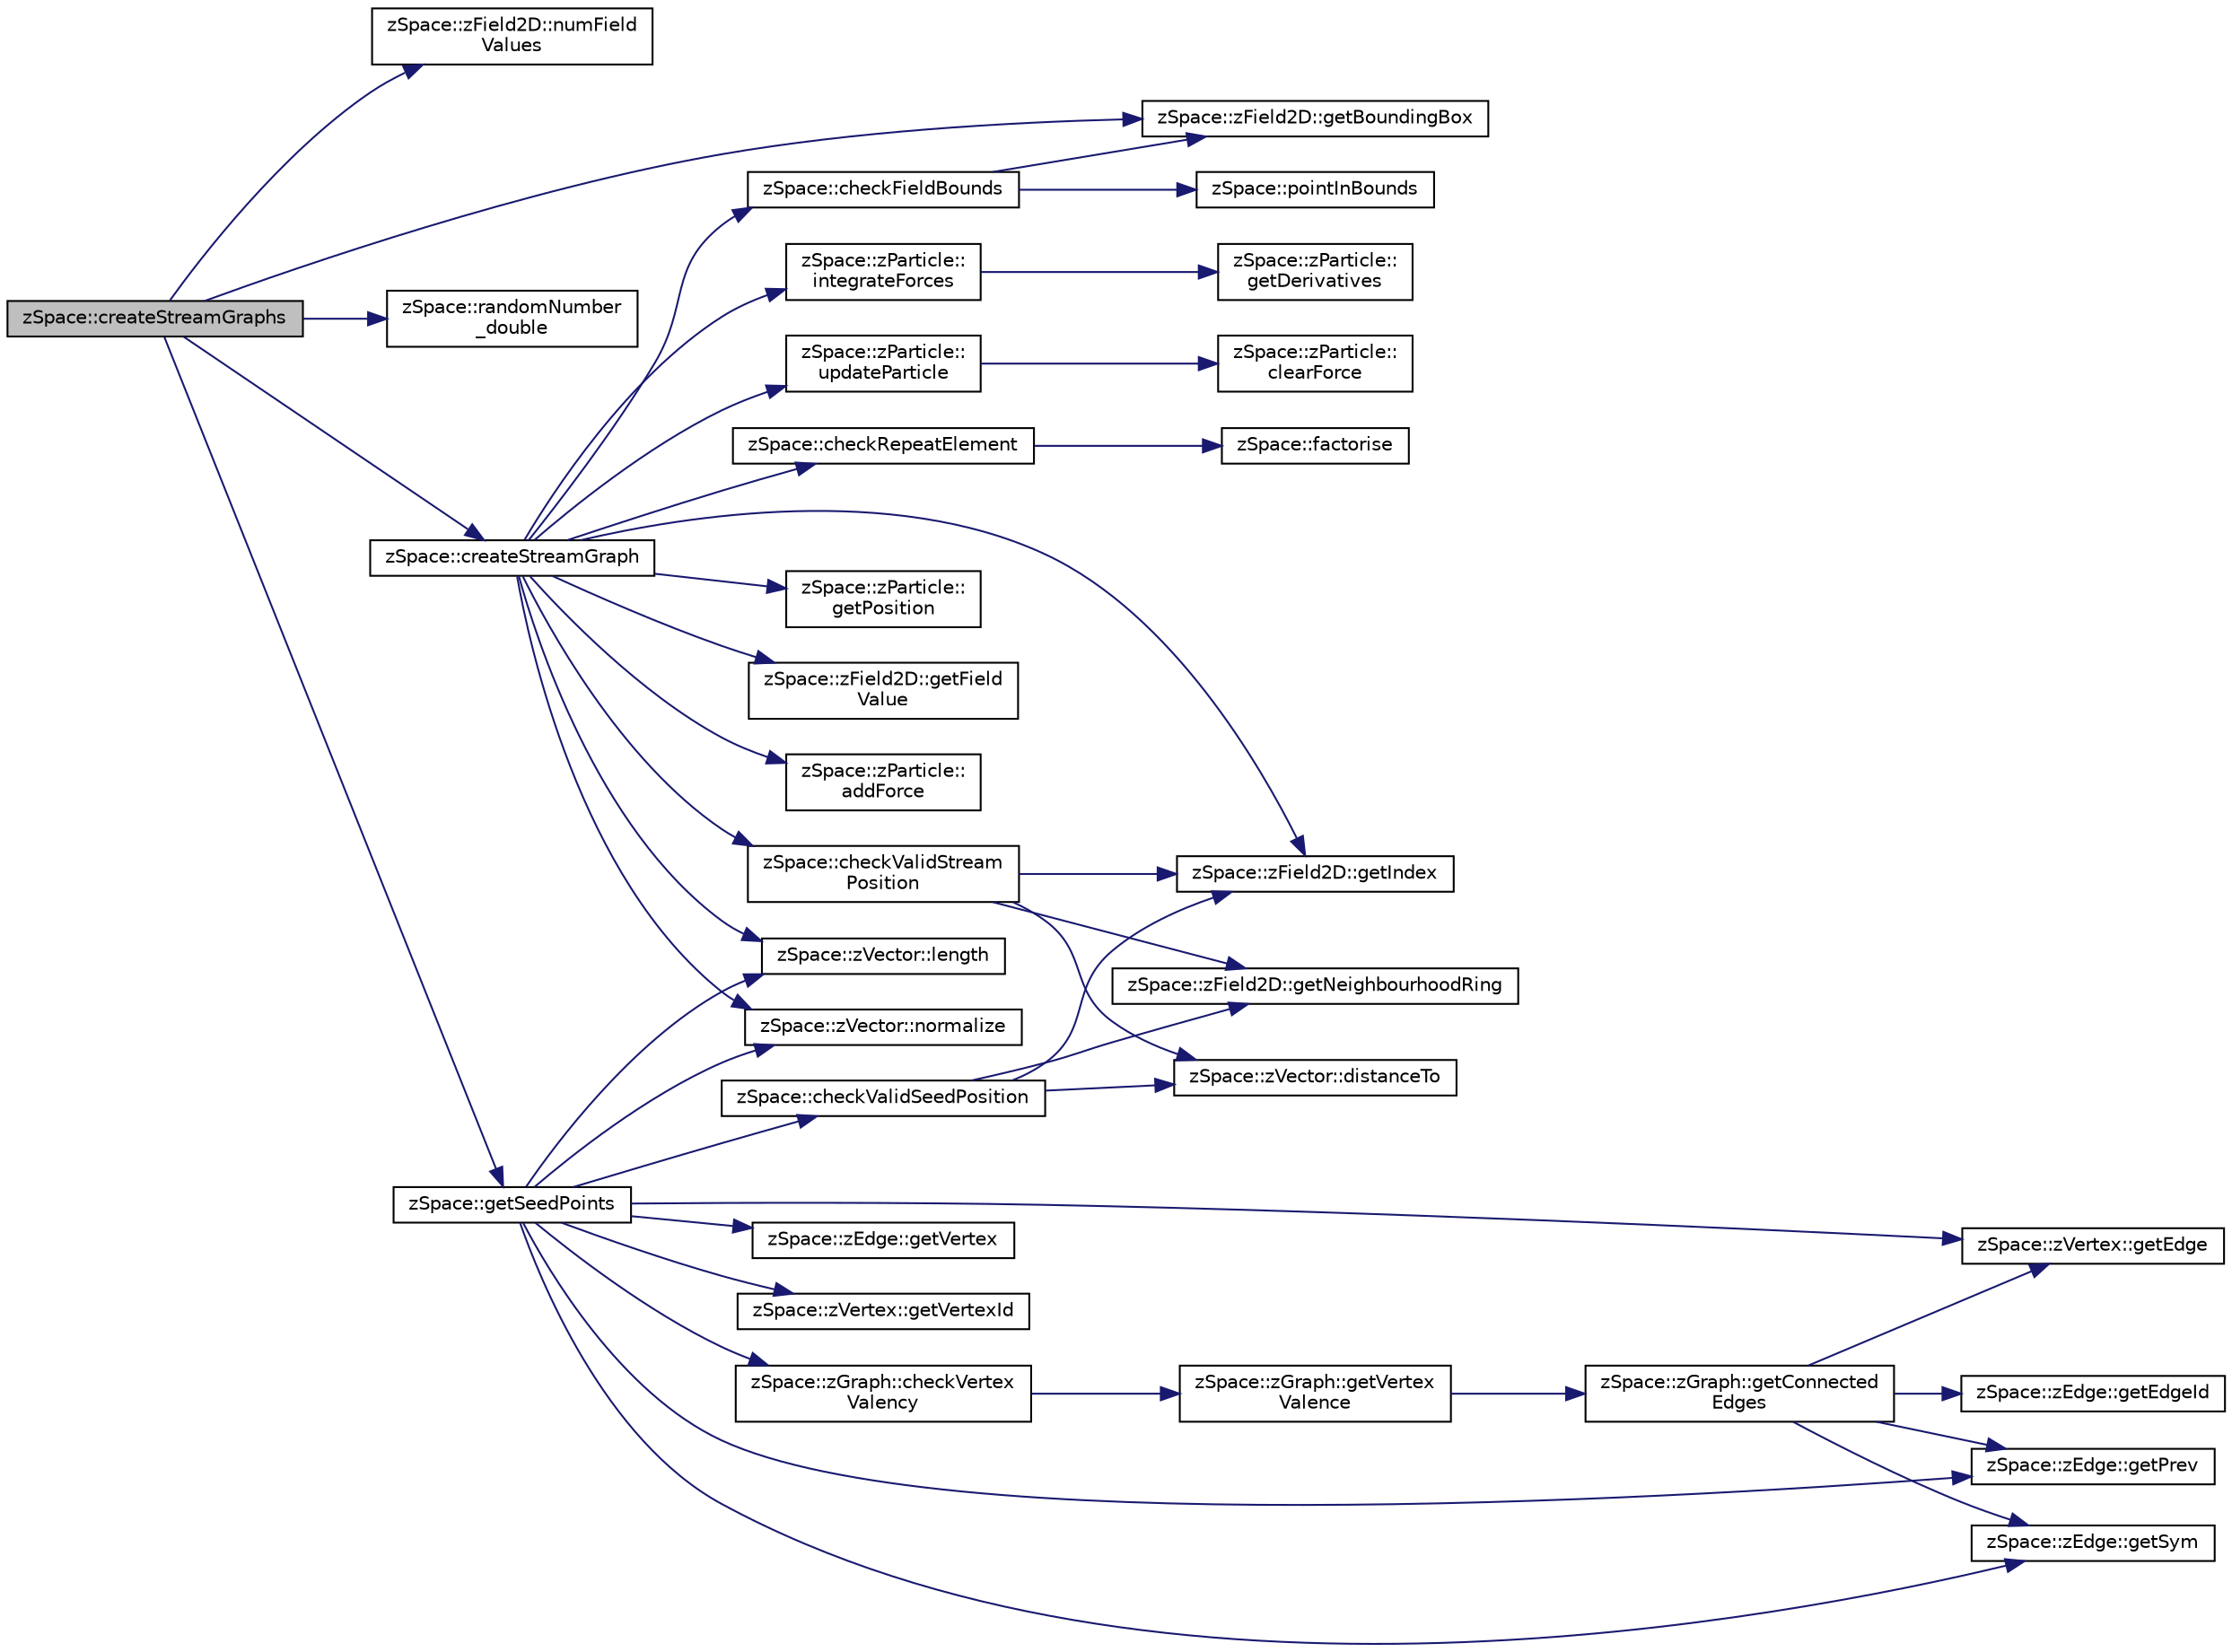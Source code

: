 digraph "zSpace::createStreamGraphs"
{
 // LATEX_PDF_SIZE
  edge [fontname="Helvetica",fontsize="10",labelfontname="Helvetica",labelfontsize="10"];
  node [fontname="Helvetica",fontsize="10",shape=record];
  rankdir="LR";
  Node41 [label="zSpace::createStreamGraphs",height=0.2,width=0.4,color="black", fillcolor="grey75", style="filled", fontcolor="black",tooltip="This method creates the stream lines and stores them as a graph."];
  Node41 -> Node42 [color="midnightblue",fontsize="10",style="solid",fontname="Helvetica"];
  Node42 [label="zSpace::zField2D::numField\lValues",height=0.2,width=0.4,color="black", fillcolor="white", style="filled",URL="$classz_space_1_1z_field2_d.html#a016f4370845267e4126827df88caf492",tooltip="This method retruns the number of scalars in the field."];
  Node41 -> Node43 [color="midnightblue",fontsize="10",style="solid",fontname="Helvetica"];
  Node43 [label="zSpace::zField2D::getBoundingBox",height=0.2,width=0.4,color="black", fillcolor="white", style="filled",URL="$classz_space_1_1z_field2_d.html#aec18cdb580199ce1802e5529ab4da29a",tooltip="This method gets the bounds of the field."];
  Node41 -> Node44 [color="midnightblue",fontsize="10",style="solid",fontname="Helvetica"];
  Node44 [label="zSpace::randomNumber\l_double",height=0.2,width=0.4,color="black", fillcolor="white", style="filled",URL="$group__z_core_utilities.html#gafed69f9d90ee69ee176cef1b45227b9f",tooltip="This method returns a random number in the input domain."];
  Node41 -> Node45 [color="midnightblue",fontsize="10",style="solid",fontname="Helvetica"];
  Node45 [label="zSpace::createStreamGraph",height=0.2,width=0.4,color="black", fillcolor="white", style="filled",URL="$group__z_stream_lines2_d.html#ga1d6e3b833383a725503fa30fb9b8022d",tooltip="This method creates a single stream line as a graph."];
  Node45 -> Node46 [color="midnightblue",fontsize="10",style="solid",fontname="Helvetica"];
  Node46 [label="zSpace::zParticle::\lgetPosition",height=0.2,width=0.4,color="black", fillcolor="white", style="filled",URL="$classz_space_1_1z_particle.html#acea931c316bc1628e7029a22378fc948",tooltip="This method retruns the position of the particle."];
  Node45 -> Node47 [color="midnightblue",fontsize="10",style="solid",fontname="Helvetica"];
  Node47 [label="zSpace::zField2D::getField\lValue",height=0.2,width=0.4,color="black", fillcolor="white", style="filled",URL="$classz_space_1_1z_field2_d.html#a8e932d459482ba0ebd71763a874d5997",tooltip="This method gets the value of the field at the input index."];
  Node45 -> Node48 [color="midnightblue",fontsize="10",style="solid",fontname="Helvetica"];
  Node48 [label="zSpace::zVector::length",height=0.2,width=0.4,color="black", fillcolor="white", style="filled",URL="$classz_space_1_1z_vector.html#aa3e1fd350f48b30428f95e716a4e3400",tooltip="This method returns the magnitude/length of the zVector."];
  Node45 -> Node49 [color="midnightblue",fontsize="10",style="solid",fontname="Helvetica"];
  Node49 [label="zSpace::zVector::normalize",height=0.2,width=0.4,color="black", fillcolor="white", style="filled",URL="$classz_space_1_1z_vector.html#a27d075d5055bb92ddfe63fae4010339b",tooltip="This method normalizes the vector to unit length."];
  Node45 -> Node50 [color="midnightblue",fontsize="10",style="solid",fontname="Helvetica"];
  Node50 [label="zSpace::zParticle::\laddForce",height=0.2,width=0.4,color="black", fillcolor="white", style="filled",URL="$classz_space_1_1z_particle.html#a381a241d323d941de9babd9788fb27ba",tooltip="This method adds the input force to the force of the particle."];
  Node45 -> Node51 [color="midnightblue",fontsize="10",style="solid",fontname="Helvetica"];
  Node51 [label="zSpace::zParticle::\lintegrateForces",height=0.2,width=0.4,color="black", fillcolor="white", style="filled",URL="$classz_space_1_1z_particle.html#a8751c6250178b03d8d6fca614118f990",tooltip="This method intergrates the force and compute the derivatives."];
  Node51 -> Node52 [color="midnightblue",fontsize="10",style="solid",fontname="Helvetica"];
  Node52 [label="zSpace::zParticle::\lgetDerivatives",height=0.2,width=0.4,color="black", fillcolor="white", style="filled",URL="$classz_space_1_1z_particle.html#a031a2499e0e1a32fb9a1d8fe6c3b6df8",tooltip="This method computes the derivatives."];
  Node45 -> Node53 [color="midnightblue",fontsize="10",style="solid",fontname="Helvetica"];
  Node53 [label="zSpace::zParticle::\lupdateParticle",height=0.2,width=0.4,color="black", fillcolor="white", style="filled",URL="$classz_space_1_1z_particle.html#a5091b0da4bbc6d188c2439d055b2cc27",tooltip="This method updates the position and velocity of the particle."];
  Node53 -> Node54 [color="midnightblue",fontsize="10",style="solid",fontname="Helvetica"];
  Node54 [label="zSpace::zParticle::\lclearForce",height=0.2,width=0.4,color="black", fillcolor="white", style="filled",URL="$classz_space_1_1z_particle.html#a415ec17914b4c62ba8d41675766b9af6",tooltip="This method clears the force of the particle."];
  Node45 -> Node55 [color="midnightblue",fontsize="10",style="solid",fontname="Helvetica"];
  Node55 [label="zSpace::checkFieldBounds",height=0.2,width=0.4,color="black", fillcolor="white", style="filled",URL="$group__z_stream_lines2_d.html#ga749da5c460505861f416b903813ac0fc",tooltip="This method checks if the input position is in the bounds of the field."];
  Node55 -> Node43 [color="midnightblue",fontsize="10",style="solid",fontname="Helvetica"];
  Node55 -> Node56 [color="midnightblue",fontsize="10",style="solid",fontname="Helvetica"];
  Node56 [label="zSpace::pointInBounds",height=0.2,width=0.4,color="black", fillcolor="white", style="filled",URL="$group__z_vector_matrix_utilities.html#gab4eab695931013c7a5bf95b1403ce5ce",tooltip="This method checks if the input position is inside the input bounds."];
  Node45 -> Node57 [color="midnightblue",fontsize="10",style="solid",fontname="Helvetica"];
  Node57 [label="zSpace::checkRepeatElement",height=0.2,width=0.4,color="black", fillcolor="white", style="filled",URL="$group__z_vector_matrix_utilities.html#ga081f52636b1b9f57dccafe3570b6eeec",tooltip="This method checks if the input value is repeated in input container."];
  Node57 -> Node58 [color="midnightblue",fontsize="10",style="solid",fontname="Helvetica"];
  Node58 [label="zSpace::factorise",height=0.2,width=0.4,color="black", fillcolor="white", style="filled",URL="$group__z_vector_matrix_utilities.html#ga99b573001a7b7d92f9f5f84eaeef5d1b",tooltip="This method returns the factorised vector to the input precision."];
  Node45 -> Node59 [color="midnightblue",fontsize="10",style="solid",fontname="Helvetica"];
  Node59 [label="zSpace::checkValidStream\lPosition",height=0.2,width=0.4,color="black", fillcolor="white", style="filled",URL="$group__z_stream_lines2_d.html#gad99d4cb30be24e7562da0c322b99d876",tooltip="This method checks if the input position is a valid stream position."];
  Node59 -> Node60 [color="midnightblue",fontsize="10",style="solid",fontname="Helvetica"];
  Node60 [label="zSpace::zField2D::getIndex",height=0.2,width=0.4,color="black", fillcolor="white", style="filled",URL="$classz_space_1_1z_field2_d.html#a195cbd398fa8e657b7ea599f34fa7ede",tooltip="This method gets the index of the field for the input X and Y indicies."];
  Node59 -> Node61 [color="midnightblue",fontsize="10",style="solid",fontname="Helvetica"];
  Node61 [label="zSpace::zVector::distanceTo",height=0.2,width=0.4,color="black", fillcolor="white", style="filled",URL="$classz_space_1_1z_vector.html#a3b19c952aec086d743e8bfadaa45cdca",tooltip="This method returns the distance between the current zVector and input zVector."];
  Node59 -> Node62 [color="midnightblue",fontsize="10",style="solid",fontname="Helvetica"];
  Node62 [label="zSpace::zField2D::getNeighbourhoodRing",height=0.2,width=0.4,color="black", fillcolor="white", style="filled",URL="$classz_space_1_1z_field2_d.html#af3c3e9ea62527292411c7358143b04db",tooltip="This method gets the ring neighbours of the field at the input index."];
  Node45 -> Node60 [color="midnightblue",fontsize="10",style="solid",fontname="Helvetica"];
  Node41 -> Node63 [color="midnightblue",fontsize="10",style="solid",fontname="Helvetica"];
  Node63 [label="zSpace::getSeedPoints",height=0.2,width=0.4,color="black", fillcolor="white", style="filled",URL="$group__z_stream_lines2_d.html#ga0e134353ee94a16509a6a41f8aef3d69",tooltip="This method computes the seed points."];
  Node63 -> Node64 [color="midnightblue",fontsize="10",style="solid",fontname="Helvetica"];
  Node64 [label="zSpace::zGraph::checkVertex\lValency",height=0.2,width=0.4,color="black", fillcolor="white", style="filled",URL="$classz_space_1_1z_graph.html#a9e23625758374dac9bf02ac15961dfa2",tooltip="This method determines if input zVertex valency is equal to the input valence number."];
  Node64 -> Node65 [color="midnightblue",fontsize="10",style="solid",fontname="Helvetica"];
  Node65 [label="zSpace::zGraph::getVertex\lValence",height=0.2,width=0.4,color="black", fillcolor="white", style="filled",URL="$classz_space_1_1z_graph.html#aa5b1403b1a2992d1c8a39f76dea393e3",tooltip="This method calculate the valency of the input zVertex."];
  Node65 -> Node66 [color="midnightblue",fontsize="10",style="solid",fontname="Helvetica"];
  Node66 [label="zSpace::zGraph::getConnected\lEdges",height=0.2,width=0.4,color="black", fillcolor="white", style="filled",URL="$classz_space_1_1z_graph.html#ab623e9a3bfc70e1f140b911cb0645bd2",tooltip="This method gets the edges connected to input zVertex or zEdge."];
  Node66 -> Node67 [color="midnightblue",fontsize="10",style="solid",fontname="Helvetica"];
  Node67 [label="zSpace::zVertex::getEdge",height=0.2,width=0.4,color="black", fillcolor="white", style="filled",URL="$classz_space_1_1z_vertex.html#a7d187864963f642666b8c3bcfecee6e9",tooltip="This method returns the associated edge of current zVertex."];
  Node66 -> Node68 [color="midnightblue",fontsize="10",style="solid",fontname="Helvetica"];
  Node68 [label="zSpace::zEdge::getEdgeId",height=0.2,width=0.4,color="black", fillcolor="white", style="filled",URL="$classz_space_1_1z_edge.html#acd6947ccba055fa6c31d6d386fe68e12",tooltip="This method returns the edgeId of current zEdge."];
  Node66 -> Node69 [color="midnightblue",fontsize="10",style="solid",fontname="Helvetica"];
  Node69 [label="zSpace::zEdge::getPrev",height=0.2,width=0.4,color="black", fillcolor="white", style="filled",URL="$classz_space_1_1z_edge.html#a01d9d153f7c5ec381474e815384f7d30",tooltip="This method returns the previous edge of current zEdge."];
  Node66 -> Node70 [color="midnightblue",fontsize="10",style="solid",fontname="Helvetica"];
  Node70 [label="zSpace::zEdge::getSym",height=0.2,width=0.4,color="black", fillcolor="white", style="filled",URL="$classz_space_1_1z_edge.html#a461679ac74cc371ad32e94092848f536",tooltip="This method returns the symmetry edge of current zEdge."];
  Node63 -> Node67 [color="midnightblue",fontsize="10",style="solid",fontname="Helvetica"];
  Node63 -> Node71 [color="midnightblue",fontsize="10",style="solid",fontname="Helvetica"];
  Node71 [label="zSpace::zEdge::getVertex",height=0.2,width=0.4,color="black", fillcolor="white", style="filled",URL="$classz_space_1_1z_edge.html#a07c082aa54f78145fdcd5e5e4bb889f1",tooltip="This method returns the vertex pointed to by the current zEdge."];
  Node63 -> Node72 [color="midnightblue",fontsize="10",style="solid",fontname="Helvetica"];
  Node72 [label="zSpace::zVertex::getVertexId",height=0.2,width=0.4,color="black", fillcolor="white", style="filled",URL="$classz_space_1_1z_vertex.html#ae6637ab378719b6c68c8237777fd065e",tooltip="This method returns the vertexId of current zVertex."];
  Node63 -> Node49 [color="midnightblue",fontsize="10",style="solid",fontname="Helvetica"];
  Node63 -> Node69 [color="midnightblue",fontsize="10",style="solid",fontname="Helvetica"];
  Node63 -> Node70 [color="midnightblue",fontsize="10",style="solid",fontname="Helvetica"];
  Node63 -> Node48 [color="midnightblue",fontsize="10",style="solid",fontname="Helvetica"];
  Node63 -> Node73 [color="midnightblue",fontsize="10",style="solid",fontname="Helvetica"];
  Node73 [label="zSpace::checkValidSeedPosition",height=0.2,width=0.4,color="black", fillcolor="white", style="filled",URL="$group__z_stream_lines2_d.html#ga23a48e12f9cf4c97c6eaa24b7a863c3f",tooltip="This method checks if the input position is a valid seed position."];
  Node73 -> Node60 [color="midnightblue",fontsize="10",style="solid",fontname="Helvetica"];
  Node73 -> Node61 [color="midnightblue",fontsize="10",style="solid",fontname="Helvetica"];
  Node73 -> Node62 [color="midnightblue",fontsize="10",style="solid",fontname="Helvetica"];
}
